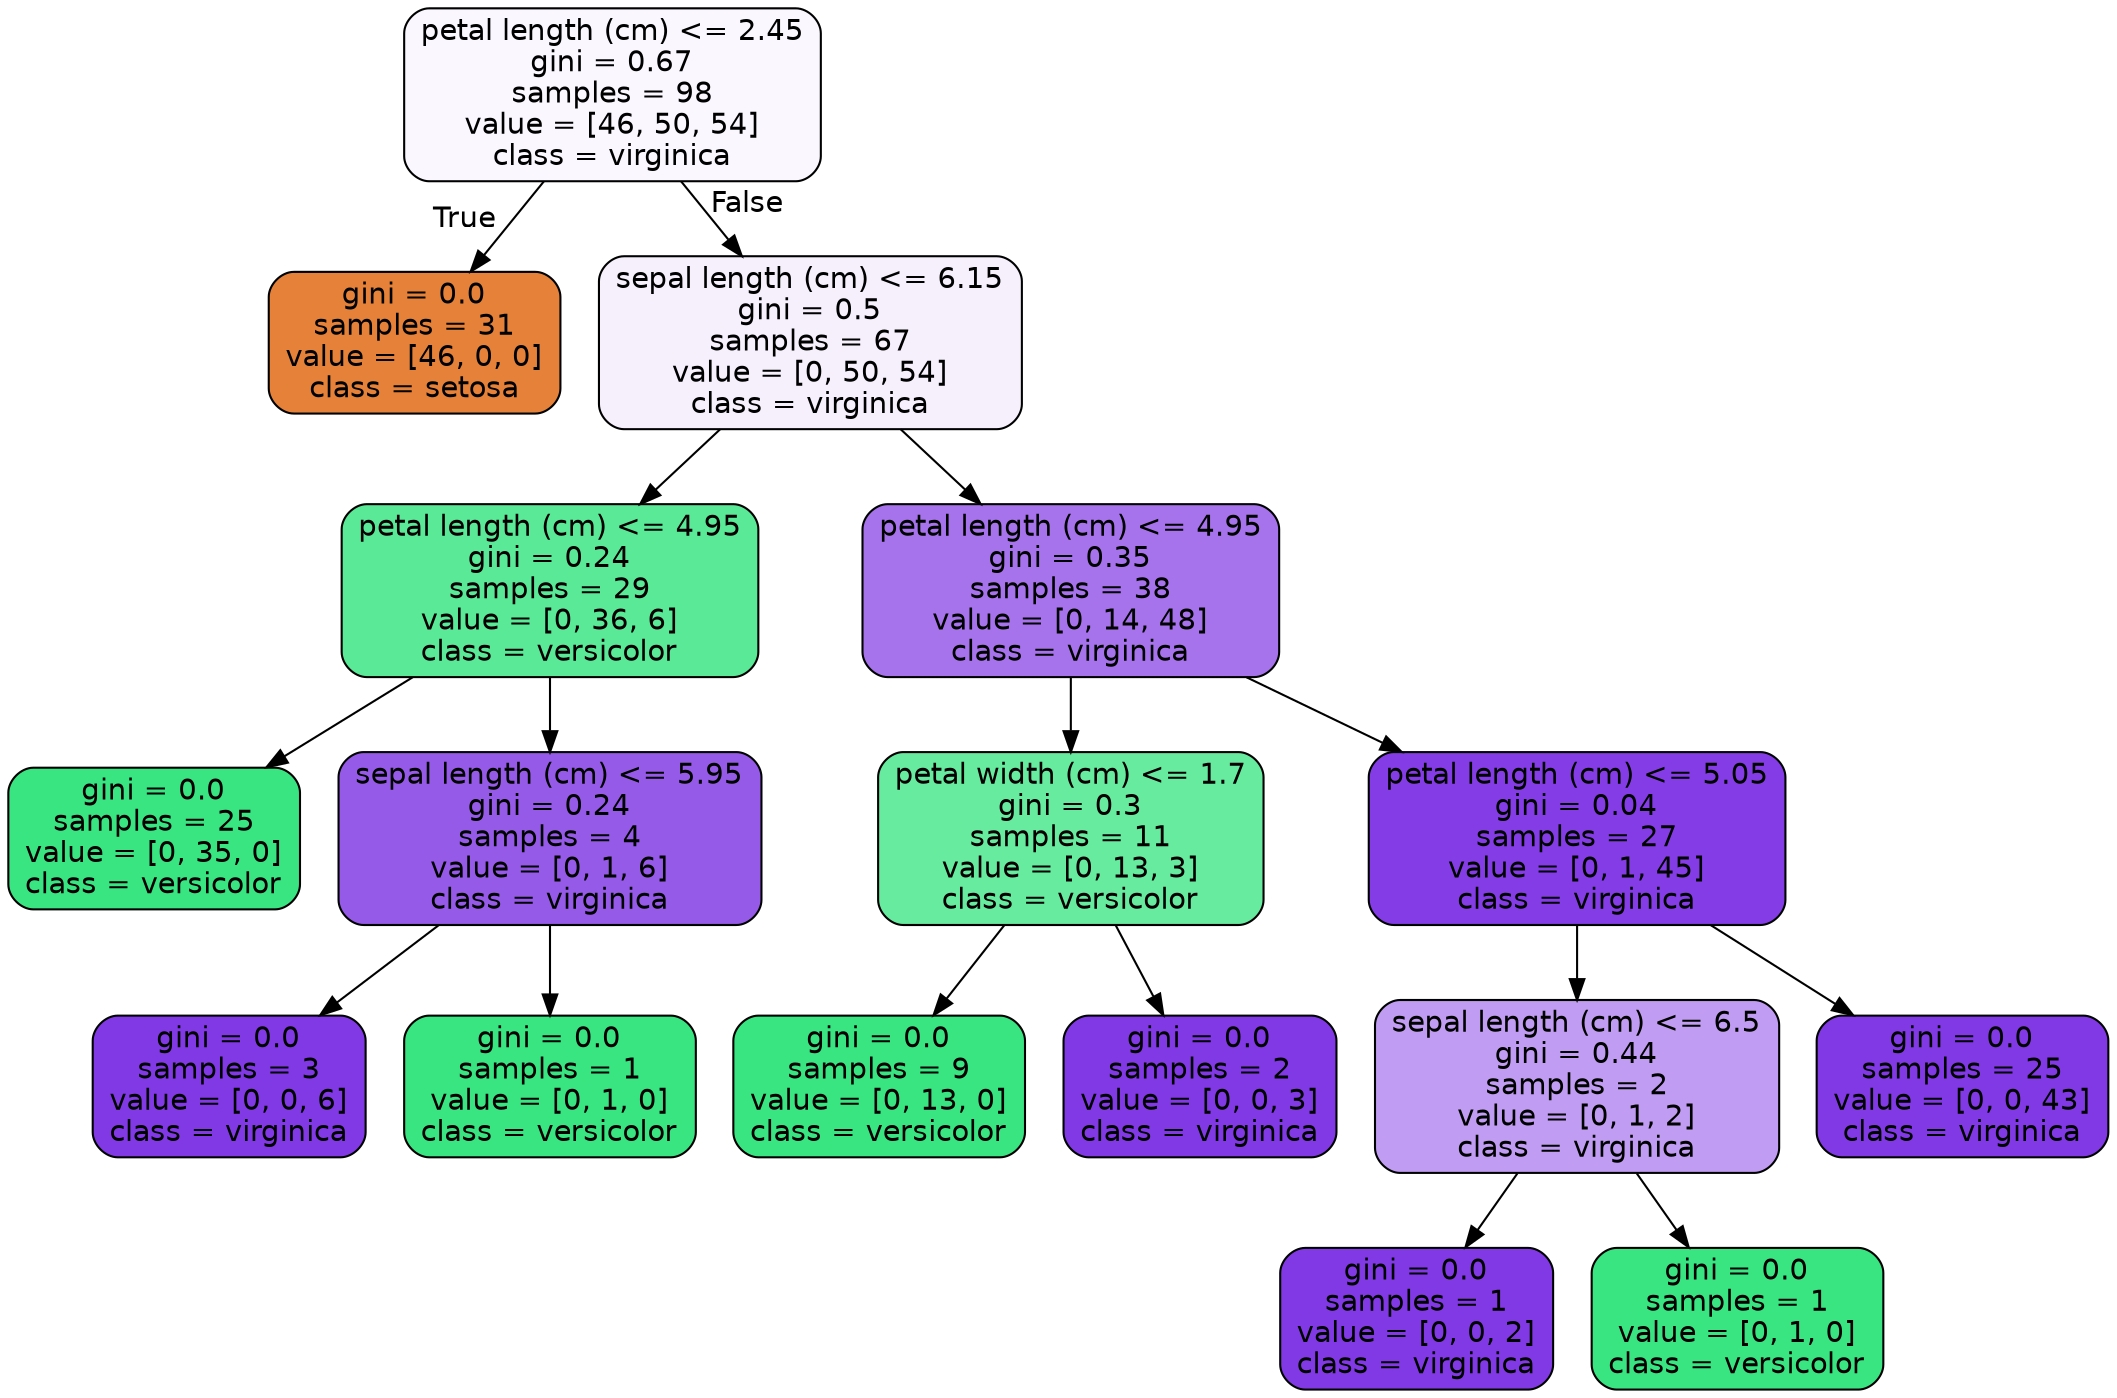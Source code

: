 digraph Tree {
node [shape=box, style="filled, rounded", color="black", fontname=helvetica] ;
edge [fontname=helvetica] ;
0 [label="petal length (cm) <= 2.45\ngini = 0.67\nsamples = 98\nvalue = [46, 50, 54]\nclass = virginica", fillcolor="#faf7fe"] ;
1 [label="gini = 0.0\nsamples = 31\nvalue = [46, 0, 0]\nclass = setosa", fillcolor="#e58139"] ;
0 -> 1 [labeldistance=2.5, labelangle=45, headlabel="True"] ;
2 [label="sepal length (cm) <= 6.15\ngini = 0.5\nsamples = 67\nvalue = [0, 50, 54]\nclass = virginica", fillcolor="#f6f0fd"] ;
0 -> 2 [labeldistance=2.5, labelangle=-45, headlabel="False"] ;
3 [label="petal length (cm) <= 4.95\ngini = 0.24\nsamples = 29\nvalue = [0, 36, 6]\nclass = versicolor", fillcolor="#5ae996"] ;
2 -> 3 ;
4 [label="gini = 0.0\nsamples = 25\nvalue = [0, 35, 0]\nclass = versicolor", fillcolor="#39e581"] ;
3 -> 4 ;
5 [label="sepal length (cm) <= 5.95\ngini = 0.24\nsamples = 4\nvalue = [0, 1, 6]\nclass = virginica", fillcolor="#965ae9"] ;
3 -> 5 ;
6 [label="gini = 0.0\nsamples = 3\nvalue = [0, 0, 6]\nclass = virginica", fillcolor="#8139e5"] ;
5 -> 6 ;
7 [label="gini = 0.0\nsamples = 1\nvalue = [0, 1, 0]\nclass = versicolor", fillcolor="#39e581"] ;
5 -> 7 ;
8 [label="petal length (cm) <= 4.95\ngini = 0.35\nsamples = 38\nvalue = [0, 14, 48]\nclass = virginica", fillcolor="#a673ed"] ;
2 -> 8 ;
9 [label="petal width (cm) <= 1.7\ngini = 0.3\nsamples = 11\nvalue = [0, 13, 3]\nclass = versicolor", fillcolor="#67eb9e"] ;
8 -> 9 ;
10 [label="gini = 0.0\nsamples = 9\nvalue = [0, 13, 0]\nclass = versicolor", fillcolor="#39e581"] ;
9 -> 10 ;
11 [label="gini = 0.0\nsamples = 2\nvalue = [0, 0, 3]\nclass = virginica", fillcolor="#8139e5"] ;
9 -> 11 ;
12 [label="petal length (cm) <= 5.05\ngini = 0.04\nsamples = 27\nvalue = [0, 1, 45]\nclass = virginica", fillcolor="#843de6"] ;
8 -> 12 ;
13 [label="sepal length (cm) <= 6.5\ngini = 0.44\nsamples = 2\nvalue = [0, 1, 2]\nclass = virginica", fillcolor="#c09cf2"] ;
12 -> 13 ;
14 [label="gini = 0.0\nsamples = 1\nvalue = [0, 0, 2]\nclass = virginica", fillcolor="#8139e5"] ;
13 -> 14 ;
15 [label="gini = 0.0\nsamples = 1\nvalue = [0, 1, 0]\nclass = versicolor", fillcolor="#39e581"] ;
13 -> 15 ;
16 [label="gini = 0.0\nsamples = 25\nvalue = [0, 0, 43]\nclass = virginica", fillcolor="#8139e5"] ;
12 -> 16 ;
}